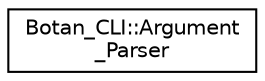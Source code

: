 digraph "Graphical Class Hierarchy"
{
  edge [fontname="Helvetica",fontsize="10",labelfontname="Helvetica",labelfontsize="10"];
  node [fontname="Helvetica",fontsize="10",shape=record];
  rankdir="LR";
  Node0 [label="Botan_CLI::Argument\l_Parser",height=0.2,width=0.4,color="black", fillcolor="white", style="filled",URL="$class_botan___c_l_i_1_1_argument___parser.html"];
}
